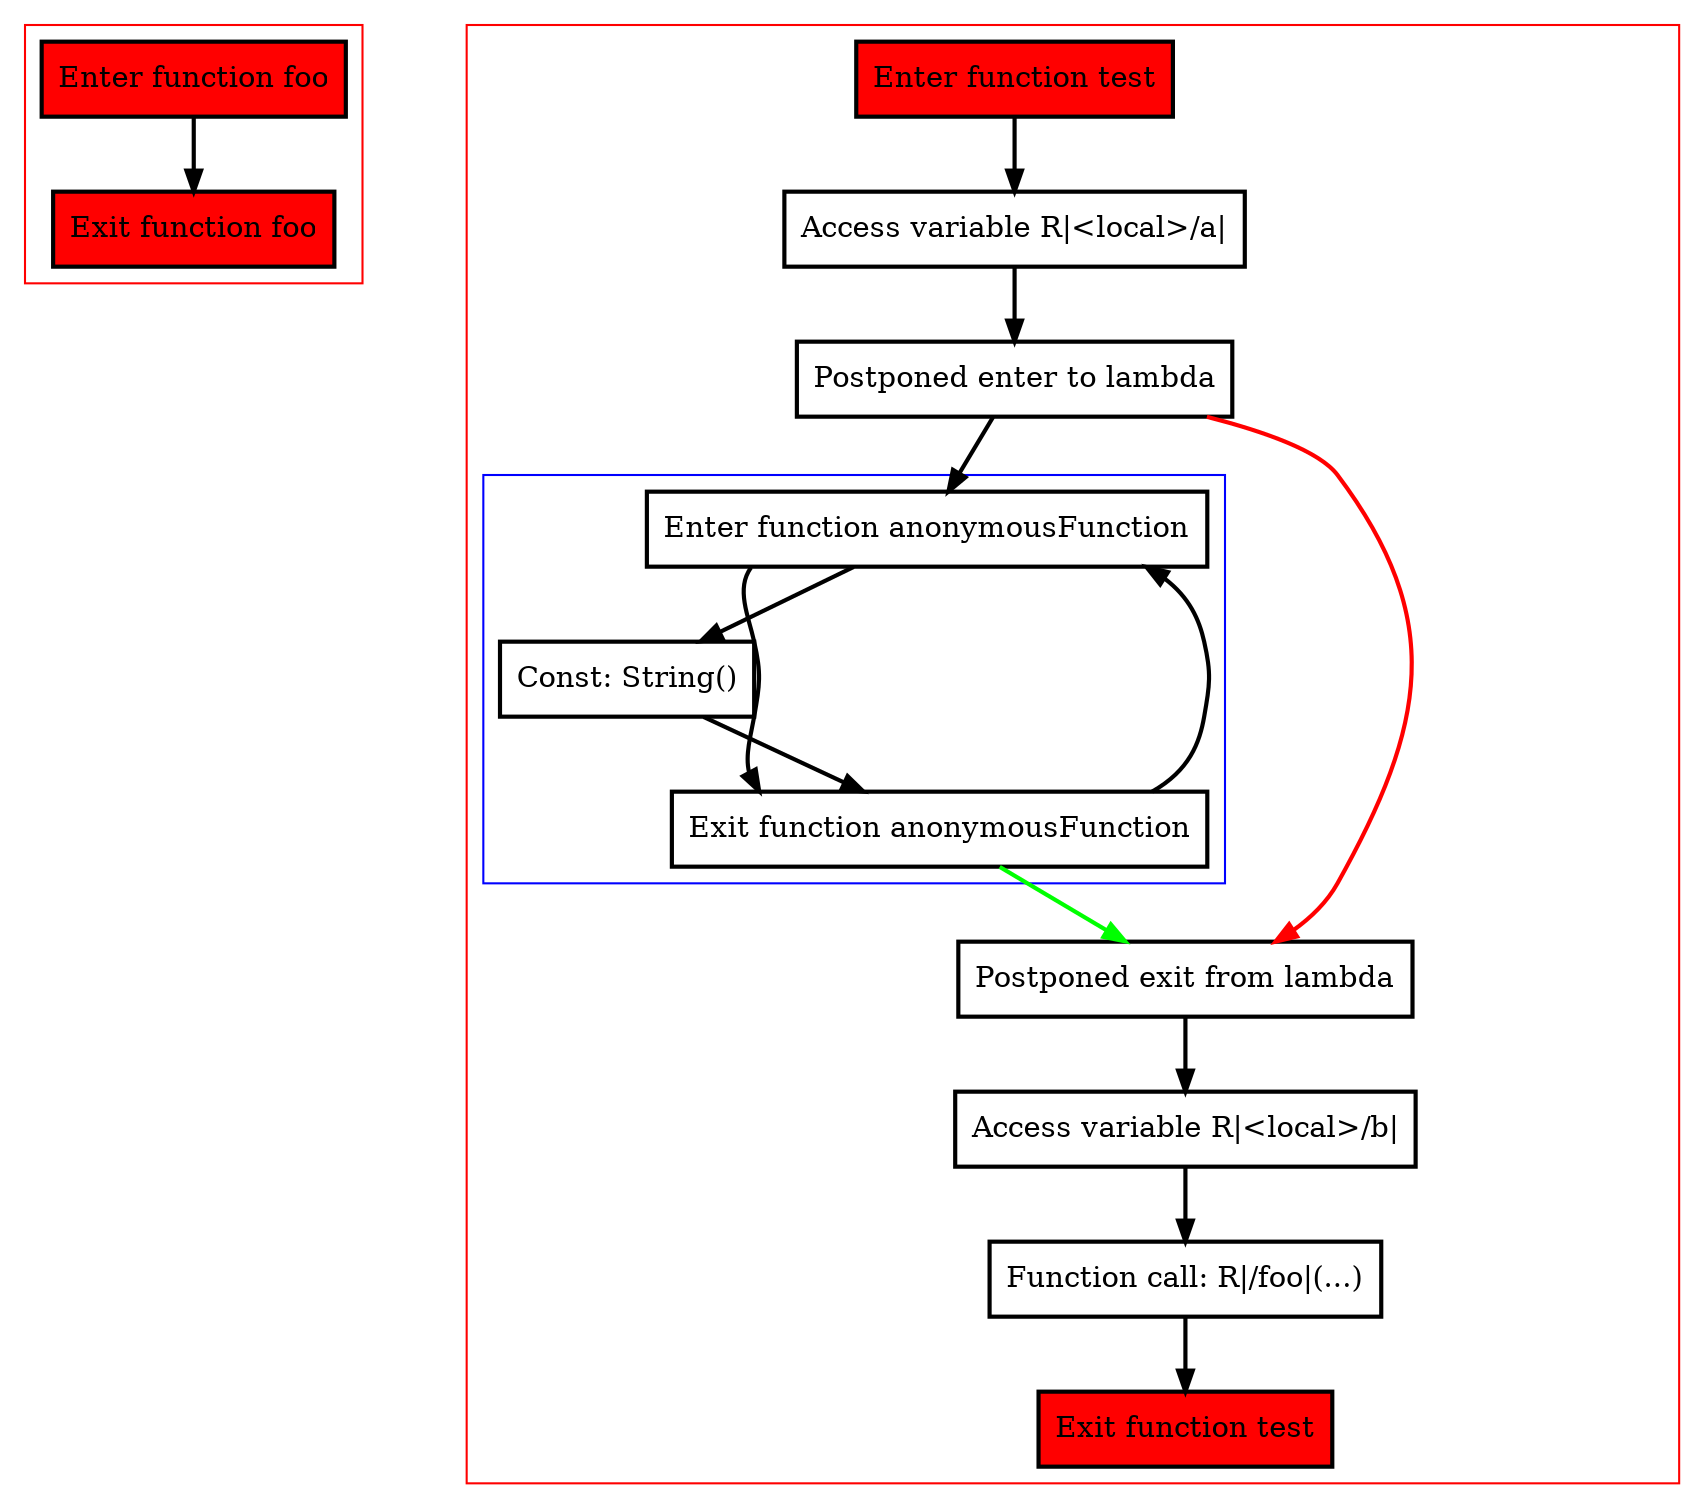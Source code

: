 digraph postponedLambdas_kt {
    graph [nodesep=3]
    node [shape=box penwidth=2]
    edge [penwidth=2]

    subgraph cluster_0 {
        color=red
        0 [label="Enter function foo" style="filled" fillcolor=red];
        1 [label="Exit function foo" style="filled" fillcolor=red];
    }

    0 -> {1};

    subgraph cluster_1 {
        color=red
        2 [label="Enter function test" style="filled" fillcolor=red];
        3 [label="Access variable R|<local>/a|"];
        4 [label="Postponed enter to lambda"];
        subgraph cluster_2 {
            color=blue
            5 [label="Enter function anonymousFunction"];
            6 [label="Const: String()"];
            7 [label="Exit function anonymousFunction"];
        }
        8 [label="Postponed exit from lambda"];
        9 [label="Access variable R|<local>/b|"];
        10 [label="Function call: R|/foo|(...)"];
        11 [label="Exit function test" style="filled" fillcolor=red];
    }

    2 -> {3};
    3 -> {4};
    4 -> {5};
    4 -> {8} [color=red];
    5 -> {7 6};
    6 -> {7};
    7 -> {5};
    7 -> {8} [color=green];
    8 -> {9};
    9 -> {10};
    10 -> {11};

}
